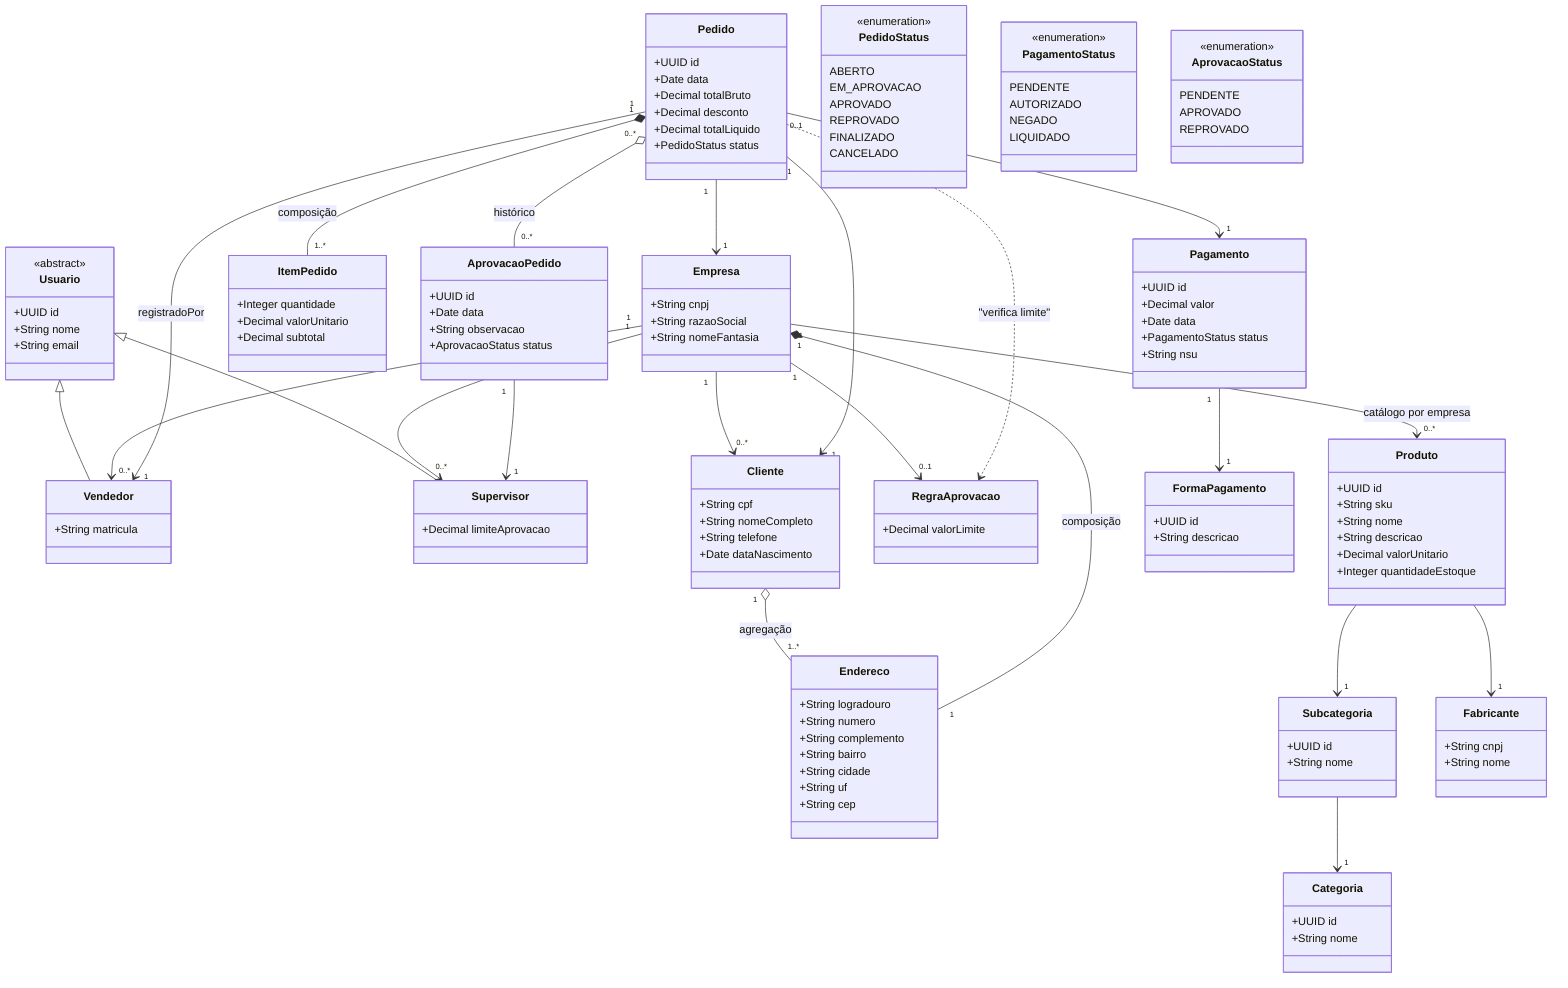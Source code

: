 classDiagram
%% ================== Núcleo de Pessoas/Usuários ==================
class Usuario {
  <<abstract>>
  +UUID id
  +String nome
  +String email
}

class Vendedor {
  +String matricula
}
Usuario <|-- Vendedor

class Supervisor {
  +Decimal limiteAprovacao
}
Usuario <|-- Supervisor

class Cliente {
  +String cpf
  +String nomeCompleto
  +String telefone
  +Date dataNascimento
}

class Endereco {
  +String logradouro
  +String numero
  +String complemento
  +String bairro
  +String cidade
  +String uf
  +String cep
}

Cliente "1" o-- "1..*" Endereco : agregação
%% Endereço de Cliente é reutilizável e normalizado

%% ================== Empresa / Multi-tenant ==================
class Empresa {
  +String cnpj
  +String razaoSocial
  +String nomeFantasia
}
class RegraAprovacao {
  +Decimal valorLimite
}

Empresa "1" *-- "1" Endereco : composição
Empresa "1" --> "0..*" Vendedor
Empresa "1" --> "0..*" Supervisor
Empresa "1" --> "0..*" Cliente
Empresa "1" --> "0..1" RegraAprovacao

%% ================== Catálogo de Produtos ==================
class Categoria {
  +UUID id
  +String nome
}
class Subcategoria {
  +UUID id
  +String nome
}
class Fabricante {
  +String cnpj
  +String nome
}
class Produto {
  +UUID id
  +String sku
  +String nome
  +String descricao
  +Decimal valorUnitario
  +Integer quantidadeEstoque
}

Subcategoria --> "1" Categoria
Produto --> "1" Subcategoria
Produto --> "1" Fabricante
Empresa "1" --> "0..*" Produto : catálogo por empresa

%% ================== Vendas / Pedidos ==================
class Pedido {
  +UUID id
  +Date data
  +Decimal totalBruto
  +Decimal desconto
  +Decimal totalLiquido
  +PedidoStatus status
}

class ItemPedido {
  +Integer quantidade
  +Decimal valorUnitario
  +Decimal subtotal
}

Pedido "1" *-- "1..*" ItemPedido : composição
Pedido "1" --> "1" Cliente
Pedido "1" --> "1" Vendedor : registradoPor
Pedido "1" --> "1" Empresa

%% ================== Pagamentos ==================
class FormaPagamento {
  +UUID id
  +String descricao
}
class Pagamento {
  +UUID id
  +Decimal valor
  +Date data
  +PagamentoStatus status
  +String nsu
}

Pedido "0..1" --> "1" Pagamento
Pagamento "1" --> "1" FormaPagamento

%% ================== Aprovação ==================
class AprovacaoPedido {
  +UUID id
  +Date data
  +String observacao
  +AprovacaoStatus status
}

Pedido "0..*" o-- "0..*" AprovacaoPedido : histórico
AprovacaoPedido "1" --> "1" Supervisor
Pedido ..> RegraAprovacao : "verifica limite"

%% ================== Enums ==================
class PedidoStatus {
  <<enumeration>>
  ABERTO
  EM_APROVACAO
  APROVADO
  REPROVADO
  FINALIZADO
  CANCELADO
}

class PagamentoStatus {
  <<enumeration>>
  PENDENTE
  AUTORIZADO
  NEGADO
  LIQUIDADO
}

class AprovacaoStatus {
  <<enumeration>>
  PENDENTE
  APROVADO
  REPROVADO
}
